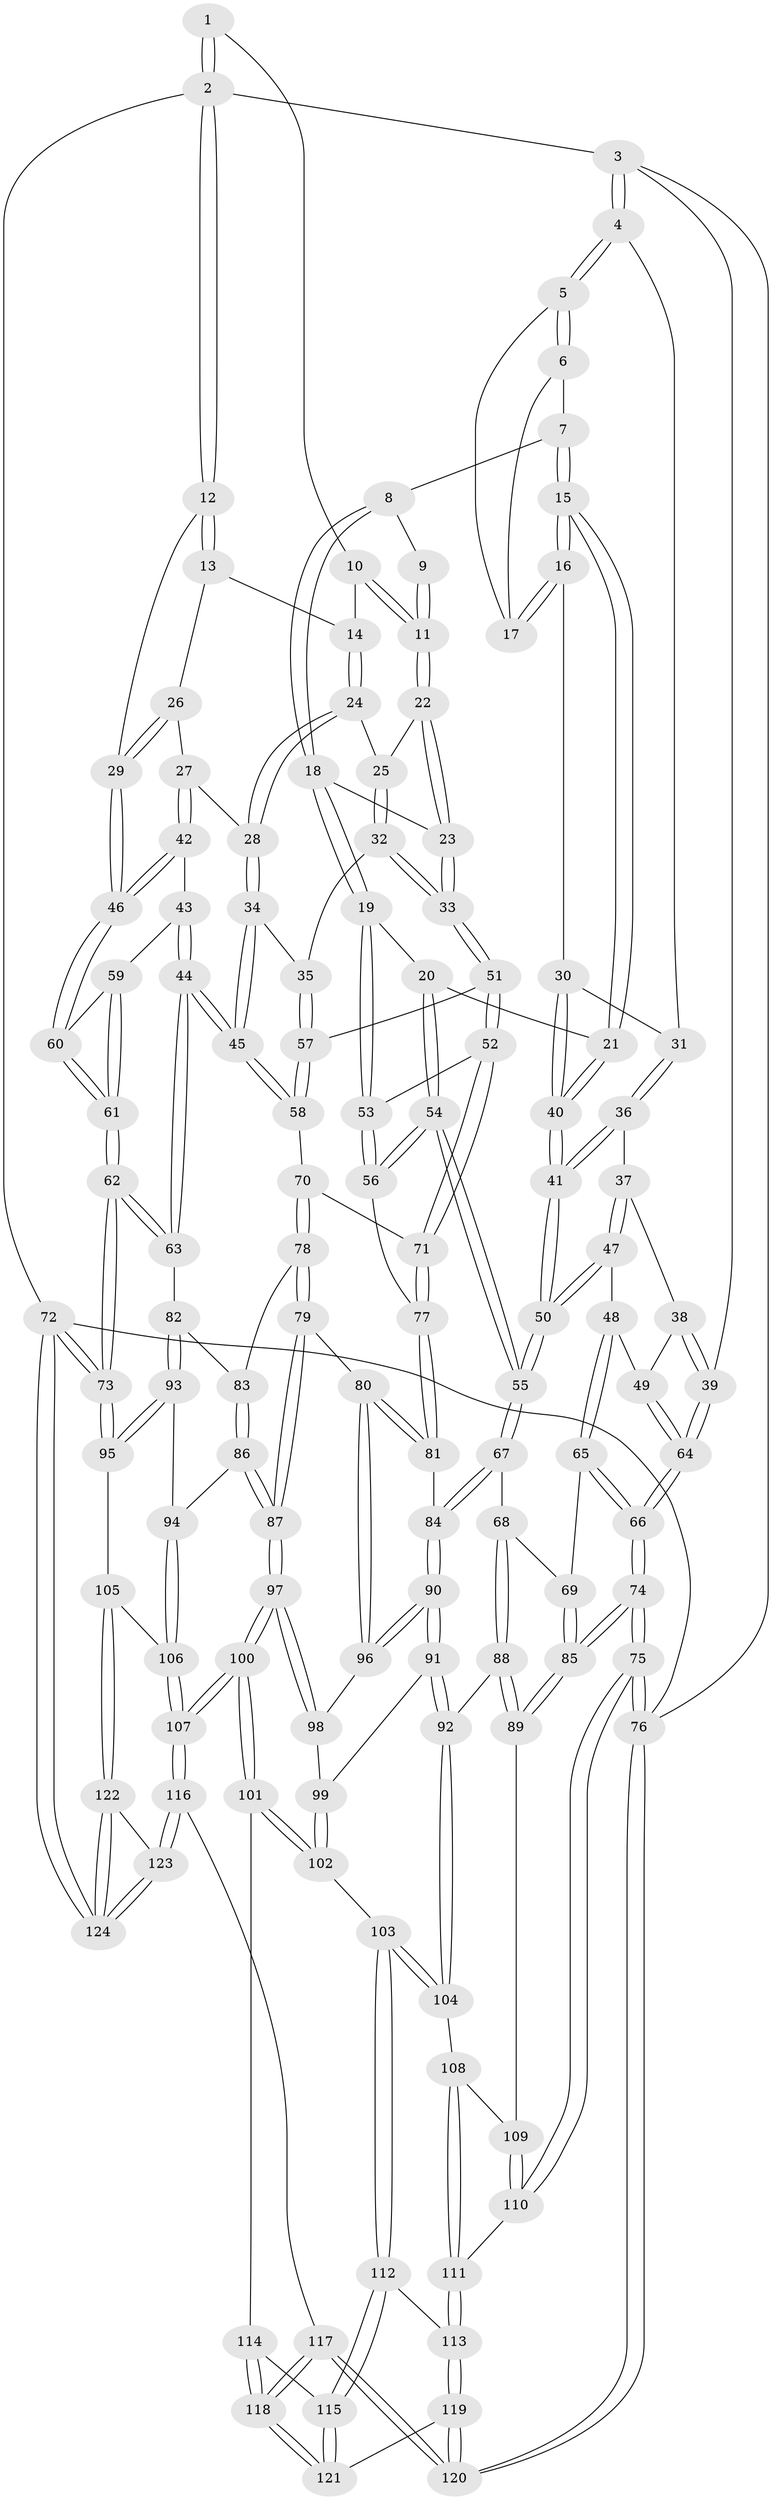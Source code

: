 // coarse degree distribution, {4: 0.24193548387096775, 3: 0.1774193548387097, 6: 0.11290322580645161, 5: 0.43548387096774194, 7: 0.03225806451612903}
// Generated by graph-tools (version 1.1) at 2025/06/03/04/25 22:06:46]
// undirected, 124 vertices, 307 edges
graph export_dot {
graph [start="1"]
  node [color=gray90,style=filled];
  1 [pos="+0.7979964823241633+0"];
  2 [pos="+1+0"];
  3 [pos="+0+0"];
  4 [pos="+0+0"];
  5 [pos="+0+0"];
  6 [pos="+0.28468969775547953+0"];
  7 [pos="+0.3862991668750634+0"];
  8 [pos="+0.4320807499253714+0"];
  9 [pos="+0.6629383551554058+0"];
  10 [pos="+0.7971146656938669+0"];
  11 [pos="+0.6616598721499211+0.09241464345572381"];
  12 [pos="+1+0"];
  13 [pos="+0.8646215910227658+0.03680649501522631"];
  14 [pos="+0.8098387585151812+0.01794870154386294"];
  15 [pos="+0.3520229560754913+0.14984828876908465"];
  16 [pos="+0.3182847440294317+0.14303854202147903"];
  17 [pos="+0.3076686145184184+0.0999980033024211"];
  18 [pos="+0.5208287133226646+0.13531272842818007"];
  19 [pos="+0.4806660016360286+0.16028337468030132"];
  20 [pos="+0.39337197678431324+0.1713662409923658"];
  21 [pos="+0.3829810892079108+0.16704751722773625"];
  22 [pos="+0.6613271841538407+0.09441173562489684"];
  23 [pos="+0.5232504879707289+0.13580643815694554"];
  24 [pos="+0.7696354690259389+0.12392368330555549"];
  25 [pos="+0.7139654921185448+0.1215661233208963"];
  26 [pos="+0.8712891711329163+0.08117093771721659"];
  27 [pos="+0.8363723626776342+0.1654774980501854"];
  28 [pos="+0.8273849011022308+0.1637323016486509"];
  29 [pos="+1+0"];
  30 [pos="+0.27213716358048107+0.14964996833059233"];
  31 [pos="+0.21767092083809428+0.13918800033192597"];
  32 [pos="+0.6950294366557053+0.2503239697408053"];
  33 [pos="+0.6286790734099249+0.28804301359151013"];
  34 [pos="+0.7604929599702022+0.2626199527536636"];
  35 [pos="+0.7270661331896253+0.2603133780536254"];
  36 [pos="+0.1883925559793787+0.17516122698469422"];
  37 [pos="+0.13915661528734533+0.21546518733072942"];
  38 [pos="+0.03596612476702333+0.1265337020762096"];
  39 [pos="+0+0"];
  40 [pos="+0.2524585780956832+0.29021394813954043"];
  41 [pos="+0.25029220353667775+0.2962269916238162"];
  42 [pos="+0.856838539366657+0.17599484082459543"];
  43 [pos="+0.8827757288677667+0.23335057137094964"];
  44 [pos="+0.8499522137638491+0.41175354160442373"];
  45 [pos="+0.8440534864070443+0.40679582660978136"];
  46 [pos="+1+0"];
  47 [pos="+0.12620536820683312+0.2801157267200765"];
  48 [pos="+0.1015376165204598+0.2965205870986707"];
  49 [pos="+0.0749442643326341+0.2854856233264"];
  50 [pos="+0.24636542309854692+0.32308281844272585"];
  51 [pos="+0.6259382987300315+0.3165908009702577"];
  52 [pos="+0.5892482015531494+0.3748755518064633"];
  53 [pos="+0.4822684752705485+0.32184522250021697"];
  54 [pos="+0.33010716756405584+0.40017824087567416"];
  55 [pos="+0.3116617667265217+0.41260999007013577"];
  56 [pos="+0.3760949872948364+0.3924419766989405"];
  57 [pos="+0.7246145419496944+0.35023748133032967"];
  58 [pos="+0.7487468467024477+0.3651789242934505"];
  59 [pos="+0.8920118239170213+0.23461107187243968"];
  60 [pos="+1+0.14292329314240215"];
  61 [pos="+1+0.37990692511218027"];
  62 [pos="+1+0.5439726665916291"];
  63 [pos="+0.8648988763919164+0.44501287152571684"];
  64 [pos="+0+0.1936314600439299"];
  65 [pos="+0.08040587052133687+0.3971136230751427"];
  66 [pos="+0+0.43964688611139047"];
  67 [pos="+0.3016489329303905+0.43806599270384444"];
  68 [pos="+0.25640982397509277+0.45996135138673694"];
  69 [pos="+0.12560976802467802+0.4441038517160748"];
  70 [pos="+0.6091677642347159+0.42460027756738516"];
  71 [pos="+0.5905482296854178+0.4071518927472883"];
  72 [pos="+1+1"];
  73 [pos="+1+0.6621282920217466"];
  74 [pos="+0+0.7082189148696137"];
  75 [pos="+0+1"];
  76 [pos="+0+1"];
  77 [pos="+0.5233674899635418+0.45301920335696944"];
  78 [pos="+0.6437485414620798+0.46390888193229496"];
  79 [pos="+0.5824163088144039+0.5795994239375021"];
  80 [pos="+0.5083816340512278+0.5527255720410638"];
  81 [pos="+0.5000774122609356+0.537139550733653"];
  82 [pos="+0.7946716078526096+0.48606731884821924"];
  83 [pos="+0.7055297200145663+0.48319471239010536"];
  84 [pos="+0.349438428753521+0.509736657457164"];
  85 [pos="+0.018102302135422556+0.645787438350435"];
  86 [pos="+0.6272602426313292+0.6474605431056046"];
  87 [pos="+0.6266732715089316+0.6476283899703368"];
  88 [pos="+0.2030375977868947+0.5799180997845705"];
  89 [pos="+0.12648467014853834+0.6563829329386761"];
  90 [pos="+0.3595625877541798+0.6213675560670399"];
  91 [pos="+0.356015527175041+0.6312570122515856"];
  92 [pos="+0.33596324809352796+0.6615375280290262"];
  93 [pos="+0.7572986937132142+0.5916089701437119"];
  94 [pos="+0.7216732128776195+0.6429224882474026"];
  95 [pos="+0.975308961550084+0.7451056895606056"];
  96 [pos="+0.47632550727883627+0.6131627719388304"];
  97 [pos="+0.5812784714737099+0.7315102280479269"];
  98 [pos="+0.48950699602336234+0.6590782892068426"];
  99 [pos="+0.44927085950948337+0.6803896247291858"];
  100 [pos="+0.5755792028348902+0.808437549119148"];
  101 [pos="+0.5296456202197454+0.8171689859912298"];
  102 [pos="+0.41837325722970975+0.7849124076341449"];
  103 [pos="+0.36639183473246983+0.7834847863906944"];
  104 [pos="+0.3225178054863646+0.7083185461405161"];
  105 [pos="+0.8855377441623916+0.792652478486989"];
  106 [pos="+0.8218881509883628+0.7845815712661288"];
  107 [pos="+0.6315077868523417+0.8539256446258684"];
  108 [pos="+0.2631839462906762+0.7118181407289607"];
  109 [pos="+0.18024856818834856+0.7061063646922577"];
  110 [pos="+0.17811231581449963+0.8519187014541464"];
  111 [pos="+0.22981472013893992+0.8701941457271674"];
  112 [pos="+0.3660620087854339+0.7840345566031018"];
  113 [pos="+0.23123935809039042+0.8708732286891001"];
  114 [pos="+0.48336300438543645+0.8861029778118"];
  115 [pos="+0.36891484963428006+0.9171968400286239"];
  116 [pos="+0.6737533552921972+1"];
  117 [pos="+0.4637914797022172+1"];
  118 [pos="+0.44191320253896377+1"];
  119 [pos="+0.26339216619955114+0.9423645854159802"];
  120 [pos="+0.1974136927119934+1"];
  121 [pos="+0.3672121052669349+0.9215556125764527"];
  122 [pos="+0.8709910435448746+0.8855228409655592"];
  123 [pos="+0.7070936077223151+1"];
  124 [pos="+1+1"];
  1 -- 2;
  1 -- 2;
  1 -- 10;
  2 -- 3;
  2 -- 12;
  2 -- 12;
  2 -- 72;
  3 -- 4;
  3 -- 4;
  3 -- 39;
  3 -- 76;
  4 -- 5;
  4 -- 5;
  4 -- 31;
  5 -- 6;
  5 -- 6;
  5 -- 17;
  6 -- 7;
  6 -- 17;
  7 -- 8;
  7 -- 15;
  7 -- 15;
  8 -- 9;
  8 -- 18;
  8 -- 18;
  9 -- 11;
  9 -- 11;
  10 -- 11;
  10 -- 11;
  10 -- 14;
  11 -- 22;
  11 -- 22;
  12 -- 13;
  12 -- 13;
  12 -- 29;
  13 -- 14;
  13 -- 26;
  14 -- 24;
  14 -- 24;
  15 -- 16;
  15 -- 16;
  15 -- 21;
  15 -- 21;
  16 -- 17;
  16 -- 17;
  16 -- 30;
  18 -- 19;
  18 -- 19;
  18 -- 23;
  19 -- 20;
  19 -- 53;
  19 -- 53;
  20 -- 21;
  20 -- 54;
  20 -- 54;
  21 -- 40;
  21 -- 40;
  22 -- 23;
  22 -- 23;
  22 -- 25;
  23 -- 33;
  23 -- 33;
  24 -- 25;
  24 -- 28;
  24 -- 28;
  25 -- 32;
  25 -- 32;
  26 -- 27;
  26 -- 29;
  26 -- 29;
  27 -- 28;
  27 -- 42;
  27 -- 42;
  28 -- 34;
  28 -- 34;
  29 -- 46;
  29 -- 46;
  30 -- 31;
  30 -- 40;
  30 -- 40;
  31 -- 36;
  31 -- 36;
  32 -- 33;
  32 -- 33;
  32 -- 35;
  33 -- 51;
  33 -- 51;
  34 -- 35;
  34 -- 45;
  34 -- 45;
  35 -- 57;
  35 -- 57;
  36 -- 37;
  36 -- 41;
  36 -- 41;
  37 -- 38;
  37 -- 47;
  37 -- 47;
  38 -- 39;
  38 -- 39;
  38 -- 49;
  39 -- 64;
  39 -- 64;
  40 -- 41;
  40 -- 41;
  41 -- 50;
  41 -- 50;
  42 -- 43;
  42 -- 46;
  42 -- 46;
  43 -- 44;
  43 -- 44;
  43 -- 59;
  44 -- 45;
  44 -- 45;
  44 -- 63;
  44 -- 63;
  45 -- 58;
  45 -- 58;
  46 -- 60;
  46 -- 60;
  47 -- 48;
  47 -- 50;
  47 -- 50;
  48 -- 49;
  48 -- 65;
  48 -- 65;
  49 -- 64;
  49 -- 64;
  50 -- 55;
  50 -- 55;
  51 -- 52;
  51 -- 52;
  51 -- 57;
  52 -- 53;
  52 -- 71;
  52 -- 71;
  53 -- 56;
  53 -- 56;
  54 -- 55;
  54 -- 55;
  54 -- 56;
  54 -- 56;
  55 -- 67;
  55 -- 67;
  56 -- 77;
  57 -- 58;
  57 -- 58;
  58 -- 70;
  59 -- 60;
  59 -- 61;
  59 -- 61;
  60 -- 61;
  60 -- 61;
  61 -- 62;
  61 -- 62;
  62 -- 63;
  62 -- 63;
  62 -- 73;
  62 -- 73;
  63 -- 82;
  64 -- 66;
  64 -- 66;
  65 -- 66;
  65 -- 66;
  65 -- 69;
  66 -- 74;
  66 -- 74;
  67 -- 68;
  67 -- 84;
  67 -- 84;
  68 -- 69;
  68 -- 88;
  68 -- 88;
  69 -- 85;
  69 -- 85;
  70 -- 71;
  70 -- 78;
  70 -- 78;
  71 -- 77;
  71 -- 77;
  72 -- 73;
  72 -- 73;
  72 -- 124;
  72 -- 124;
  72 -- 76;
  73 -- 95;
  73 -- 95;
  74 -- 75;
  74 -- 75;
  74 -- 85;
  74 -- 85;
  75 -- 76;
  75 -- 76;
  75 -- 110;
  75 -- 110;
  76 -- 120;
  76 -- 120;
  77 -- 81;
  77 -- 81;
  78 -- 79;
  78 -- 79;
  78 -- 83;
  79 -- 80;
  79 -- 87;
  79 -- 87;
  80 -- 81;
  80 -- 81;
  80 -- 96;
  80 -- 96;
  81 -- 84;
  82 -- 83;
  82 -- 93;
  82 -- 93;
  83 -- 86;
  83 -- 86;
  84 -- 90;
  84 -- 90;
  85 -- 89;
  85 -- 89;
  86 -- 87;
  86 -- 87;
  86 -- 94;
  87 -- 97;
  87 -- 97;
  88 -- 89;
  88 -- 89;
  88 -- 92;
  89 -- 109;
  90 -- 91;
  90 -- 91;
  90 -- 96;
  90 -- 96;
  91 -- 92;
  91 -- 92;
  91 -- 99;
  92 -- 104;
  92 -- 104;
  93 -- 94;
  93 -- 95;
  93 -- 95;
  94 -- 106;
  94 -- 106;
  95 -- 105;
  96 -- 98;
  97 -- 98;
  97 -- 98;
  97 -- 100;
  97 -- 100;
  98 -- 99;
  99 -- 102;
  99 -- 102;
  100 -- 101;
  100 -- 101;
  100 -- 107;
  100 -- 107;
  101 -- 102;
  101 -- 102;
  101 -- 114;
  102 -- 103;
  103 -- 104;
  103 -- 104;
  103 -- 112;
  103 -- 112;
  104 -- 108;
  105 -- 106;
  105 -- 122;
  105 -- 122;
  106 -- 107;
  106 -- 107;
  107 -- 116;
  107 -- 116;
  108 -- 109;
  108 -- 111;
  108 -- 111;
  109 -- 110;
  109 -- 110;
  110 -- 111;
  111 -- 113;
  111 -- 113;
  112 -- 113;
  112 -- 115;
  112 -- 115;
  113 -- 119;
  113 -- 119;
  114 -- 115;
  114 -- 118;
  114 -- 118;
  115 -- 121;
  115 -- 121;
  116 -- 117;
  116 -- 123;
  116 -- 123;
  117 -- 118;
  117 -- 118;
  117 -- 120;
  117 -- 120;
  118 -- 121;
  118 -- 121;
  119 -- 120;
  119 -- 120;
  119 -- 121;
  122 -- 123;
  122 -- 124;
  122 -- 124;
  123 -- 124;
  123 -- 124;
}
